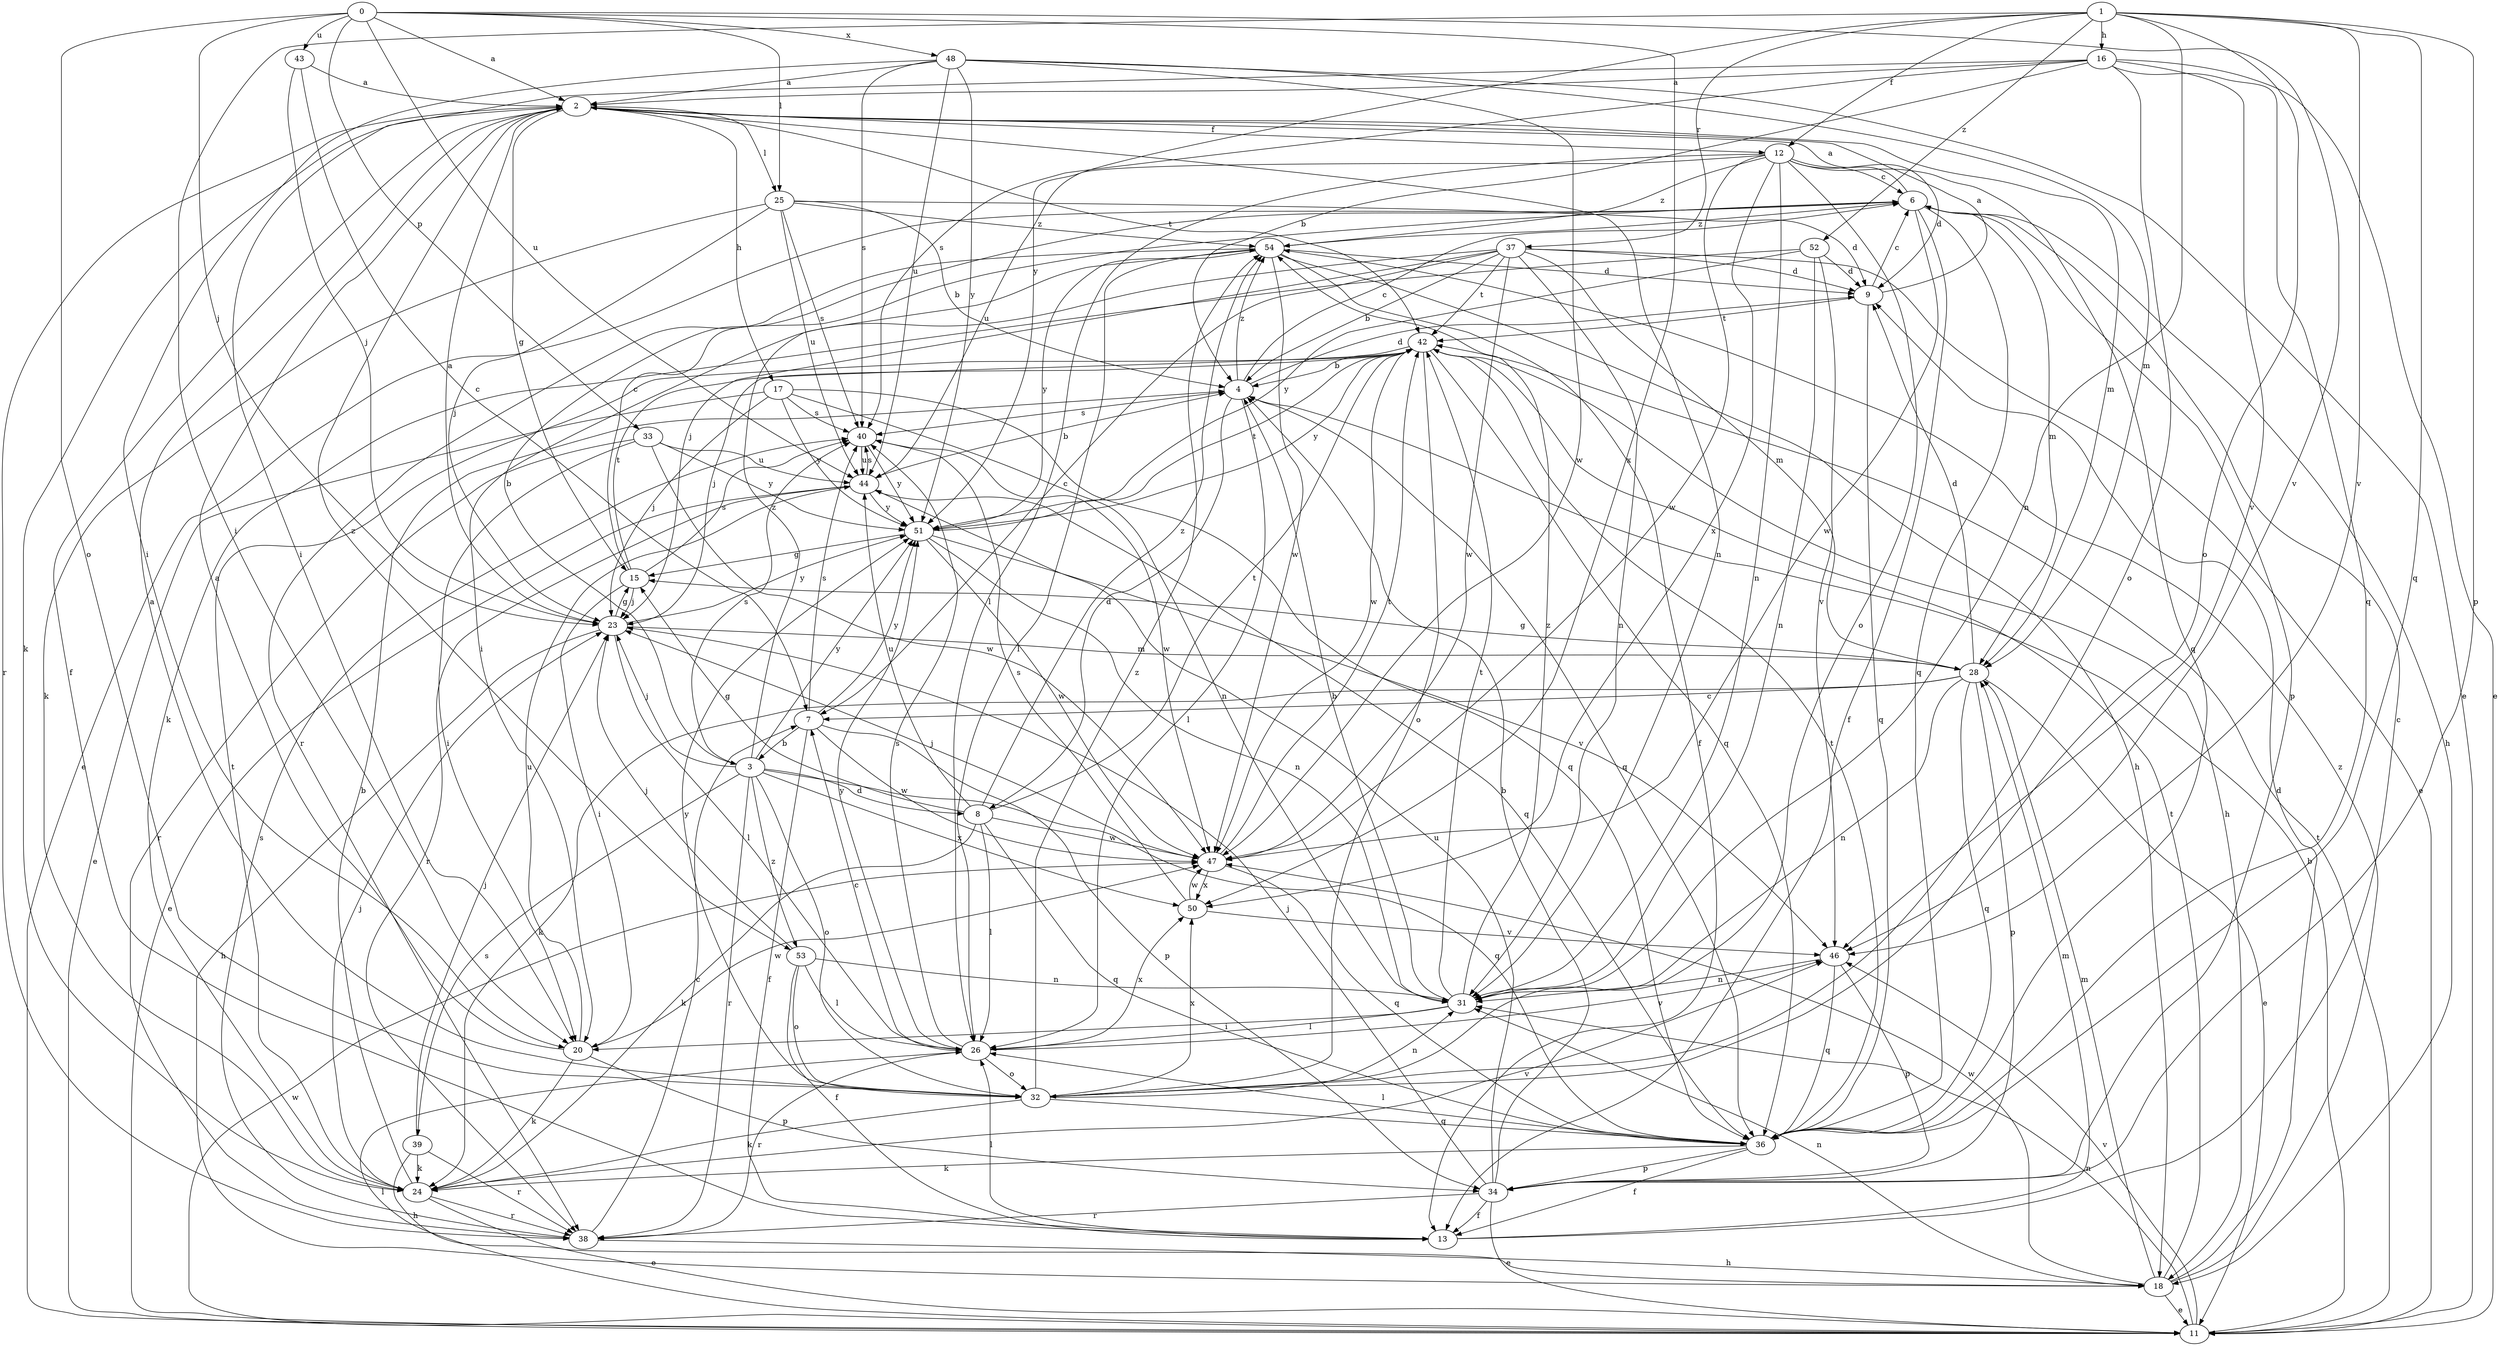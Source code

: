 strict digraph  {
0;
1;
2;
3;
4;
6;
7;
8;
9;
11;
12;
13;
15;
16;
17;
18;
20;
23;
24;
25;
26;
28;
31;
32;
33;
34;
36;
37;
38;
39;
40;
42;
43;
44;
46;
47;
48;
50;
51;
52;
53;
54;
0 -> 2  [label=a];
0 -> 23  [label=j];
0 -> 25  [label=l];
0 -> 32  [label=o];
0 -> 33  [label=p];
0 -> 43  [label=u];
0 -> 44  [label=u];
0 -> 46  [label=v];
0 -> 48  [label=x];
0 -> 50  [label=x];
1 -> 12  [label=f];
1 -> 16  [label=h];
1 -> 20  [label=i];
1 -> 31  [label=n];
1 -> 32  [label=o];
1 -> 34  [label=p];
1 -> 36  [label=q];
1 -> 37  [label=r];
1 -> 46  [label=v];
1 -> 51  [label=y];
1 -> 52  [label=z];
2 -> 12  [label=f];
2 -> 13  [label=f];
2 -> 15  [label=g];
2 -> 17  [label=h];
2 -> 24  [label=k];
2 -> 25  [label=l];
2 -> 28  [label=m];
2 -> 31  [label=n];
2 -> 38  [label=r];
2 -> 42  [label=t];
2 -> 53  [label=z];
3 -> 8  [label=d];
3 -> 23  [label=j];
3 -> 32  [label=o];
3 -> 36  [label=q];
3 -> 38  [label=r];
3 -> 39  [label=s];
3 -> 40  [label=s];
3 -> 50  [label=x];
3 -> 51  [label=y];
3 -> 53  [label=z];
3 -> 54  [label=z];
4 -> 6  [label=c];
4 -> 8  [label=d];
4 -> 9  [label=d];
4 -> 26  [label=l];
4 -> 36  [label=q];
4 -> 40  [label=s];
4 -> 54  [label=z];
6 -> 2  [label=a];
6 -> 3  [label=b];
6 -> 11  [label=e];
6 -> 13  [label=f];
6 -> 18  [label=h];
6 -> 28  [label=m];
6 -> 34  [label=p];
6 -> 36  [label=q];
6 -> 47  [label=w];
6 -> 54  [label=z];
7 -> 3  [label=b];
7 -> 13  [label=f];
7 -> 34  [label=p];
7 -> 40  [label=s];
7 -> 47  [label=w];
7 -> 51  [label=y];
8 -> 15  [label=g];
8 -> 24  [label=k];
8 -> 26  [label=l];
8 -> 36  [label=q];
8 -> 42  [label=t];
8 -> 44  [label=u];
8 -> 47  [label=w];
8 -> 54  [label=z];
9 -> 2  [label=a];
9 -> 6  [label=c];
9 -> 36  [label=q];
9 -> 42  [label=t];
11 -> 4  [label=b];
11 -> 26  [label=l];
11 -> 31  [label=n];
11 -> 42  [label=t];
11 -> 46  [label=v];
11 -> 47  [label=w];
12 -> 6  [label=c];
12 -> 9  [label=d];
12 -> 26  [label=l];
12 -> 31  [label=n];
12 -> 32  [label=o];
12 -> 36  [label=q];
12 -> 44  [label=u];
12 -> 47  [label=w];
12 -> 50  [label=x];
12 -> 54  [label=z];
13 -> 6  [label=c];
13 -> 26  [label=l];
13 -> 28  [label=m];
15 -> 6  [label=c];
15 -> 20  [label=i];
15 -> 23  [label=j];
15 -> 40  [label=s];
15 -> 42  [label=t];
16 -> 2  [label=a];
16 -> 4  [label=b];
16 -> 11  [label=e];
16 -> 20  [label=i];
16 -> 32  [label=o];
16 -> 36  [label=q];
16 -> 40  [label=s];
16 -> 46  [label=v];
17 -> 11  [label=e];
17 -> 23  [label=j];
17 -> 31  [label=n];
17 -> 36  [label=q];
17 -> 40  [label=s];
17 -> 51  [label=y];
18 -> 9  [label=d];
18 -> 11  [label=e];
18 -> 28  [label=m];
18 -> 31  [label=n];
18 -> 42  [label=t];
18 -> 47  [label=w];
18 -> 54  [label=z];
20 -> 2  [label=a];
20 -> 24  [label=k];
20 -> 34  [label=p];
20 -> 44  [label=u];
20 -> 47  [label=w];
23 -> 2  [label=a];
23 -> 15  [label=g];
23 -> 18  [label=h];
23 -> 26  [label=l];
23 -> 28  [label=m];
23 -> 51  [label=y];
24 -> 4  [label=b];
24 -> 11  [label=e];
24 -> 23  [label=j];
24 -> 38  [label=r];
24 -> 42  [label=t];
24 -> 46  [label=v];
25 -> 4  [label=b];
25 -> 9  [label=d];
25 -> 23  [label=j];
25 -> 24  [label=k];
25 -> 40  [label=s];
25 -> 44  [label=u];
25 -> 54  [label=z];
26 -> 7  [label=c];
26 -> 32  [label=o];
26 -> 38  [label=r];
26 -> 40  [label=s];
26 -> 46  [label=v];
26 -> 50  [label=x];
26 -> 51  [label=y];
28 -> 7  [label=c];
28 -> 9  [label=d];
28 -> 11  [label=e];
28 -> 15  [label=g];
28 -> 24  [label=k];
28 -> 31  [label=n];
28 -> 34  [label=p];
28 -> 36  [label=q];
31 -> 4  [label=b];
31 -> 20  [label=i];
31 -> 26  [label=l];
31 -> 42  [label=t];
31 -> 54  [label=z];
32 -> 2  [label=a];
32 -> 24  [label=k];
32 -> 31  [label=n];
32 -> 36  [label=q];
32 -> 50  [label=x];
32 -> 51  [label=y];
32 -> 54  [label=z];
33 -> 20  [label=i];
33 -> 38  [label=r];
33 -> 44  [label=u];
33 -> 47  [label=w];
33 -> 51  [label=y];
34 -> 4  [label=b];
34 -> 11  [label=e];
34 -> 13  [label=f];
34 -> 23  [label=j];
34 -> 38  [label=r];
34 -> 44  [label=u];
36 -> 13  [label=f];
36 -> 24  [label=k];
36 -> 26  [label=l];
36 -> 34  [label=p];
36 -> 42  [label=t];
37 -> 4  [label=b];
37 -> 7  [label=c];
37 -> 9  [label=d];
37 -> 11  [label=e];
37 -> 20  [label=i];
37 -> 23  [label=j];
37 -> 28  [label=m];
37 -> 31  [label=n];
37 -> 42  [label=t];
37 -> 47  [label=w];
38 -> 7  [label=c];
38 -> 18  [label=h];
38 -> 40  [label=s];
39 -> 18  [label=h];
39 -> 23  [label=j];
39 -> 24  [label=k];
39 -> 38  [label=r];
40 -> 44  [label=u];
40 -> 47  [label=w];
40 -> 51  [label=y];
42 -> 4  [label=b];
42 -> 18  [label=h];
42 -> 23  [label=j];
42 -> 32  [label=o];
42 -> 36  [label=q];
42 -> 47  [label=w];
42 -> 51  [label=y];
43 -> 2  [label=a];
43 -> 7  [label=c];
43 -> 23  [label=j];
44 -> 4  [label=b];
44 -> 11  [label=e];
44 -> 36  [label=q];
44 -> 38  [label=r];
44 -> 40  [label=s];
44 -> 51  [label=y];
46 -> 31  [label=n];
46 -> 34  [label=p];
46 -> 36  [label=q];
47 -> 23  [label=j];
47 -> 36  [label=q];
47 -> 42  [label=t];
47 -> 50  [label=x];
48 -> 2  [label=a];
48 -> 11  [label=e];
48 -> 20  [label=i];
48 -> 28  [label=m];
48 -> 40  [label=s];
48 -> 44  [label=u];
48 -> 47  [label=w];
48 -> 51  [label=y];
50 -> 40  [label=s];
50 -> 46  [label=v];
50 -> 47  [label=w];
51 -> 15  [label=g];
51 -> 31  [label=n];
51 -> 42  [label=t];
51 -> 46  [label=v];
51 -> 47  [label=w];
52 -> 9  [label=d];
52 -> 24  [label=k];
52 -> 31  [label=n];
52 -> 46  [label=v];
52 -> 51  [label=y];
53 -> 13  [label=f];
53 -> 23  [label=j];
53 -> 26  [label=l];
53 -> 31  [label=n];
53 -> 32  [label=o];
54 -> 9  [label=d];
54 -> 13  [label=f];
54 -> 18  [label=h];
54 -> 26  [label=l];
54 -> 38  [label=r];
54 -> 47  [label=w];
54 -> 51  [label=y];
}
